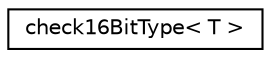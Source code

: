 digraph "Graphical Class Hierarchy"
{
  edge [fontname="Helvetica",fontsize="10",labelfontname="Helvetica",labelfontsize="10"];
  node [fontname="Helvetica",fontsize="10",shape=record];
  rankdir="LR";
  Node1 [label="check16BitType\< T \>",height=0.2,width=0.4,color="black", fillcolor="white", style="filled",URL="$structcheck16_bit_type.html"];
}
